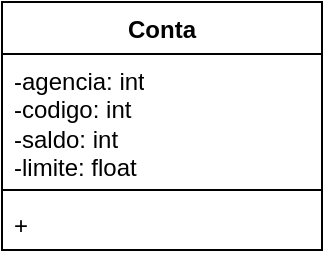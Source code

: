 <mxfile version="24.2.3" type="github">
  <diagram id="C5RBs43oDa-KdzZeNtuy" name="Page-1">
    <mxGraphModel dx="1050" dy="522" grid="1" gridSize="10" guides="1" tooltips="1" connect="1" arrows="1" fold="1" page="1" pageScale="1" pageWidth="827" pageHeight="1169" math="0" shadow="0">
      <root>
        <mxCell id="WIyWlLk6GJQsqaUBKTNV-0" />
        <mxCell id="WIyWlLk6GJQsqaUBKTNV-1" parent="WIyWlLk6GJQsqaUBKTNV-0" />
        <mxCell id="XK0hXgAbiwANAeqYQILz-0" value="Conta" style="swimlane;fontStyle=1;align=center;verticalAlign=top;childLayout=stackLayout;horizontal=1;startSize=26;horizontalStack=0;resizeParent=1;resizeParentMax=0;resizeLast=0;collapsible=1;marginBottom=0;whiteSpace=wrap;html=1;" vertex="1" parent="WIyWlLk6GJQsqaUBKTNV-1">
          <mxGeometry x="250" y="210" width="160" height="124" as="geometry" />
        </mxCell>
        <mxCell id="XK0hXgAbiwANAeqYQILz-1" value="-agencia: int&lt;div&gt;-codigo: int&lt;/div&gt;&lt;div&gt;-saldo: int&lt;/div&gt;&lt;div&gt;-limite: float&lt;/div&gt;" style="text;strokeColor=none;fillColor=none;align=left;verticalAlign=top;spacingLeft=4;spacingRight=4;overflow=hidden;rotatable=0;points=[[0,0.5],[1,0.5]];portConstraint=eastwest;whiteSpace=wrap;html=1;" vertex="1" parent="XK0hXgAbiwANAeqYQILz-0">
          <mxGeometry y="26" width="160" height="64" as="geometry" />
        </mxCell>
        <mxCell id="XK0hXgAbiwANAeqYQILz-2" value="" style="line;strokeWidth=1;fillColor=none;align=left;verticalAlign=middle;spacingTop=-1;spacingLeft=3;spacingRight=3;rotatable=0;labelPosition=right;points=[];portConstraint=eastwest;strokeColor=inherit;" vertex="1" parent="XK0hXgAbiwANAeqYQILz-0">
          <mxGeometry y="90" width="160" height="8" as="geometry" />
        </mxCell>
        <mxCell id="XK0hXgAbiwANAeqYQILz-3" value="+" style="text;strokeColor=none;fillColor=none;align=left;verticalAlign=top;spacingLeft=4;spacingRight=4;overflow=hidden;rotatable=0;points=[[0,0.5],[1,0.5]];portConstraint=eastwest;whiteSpace=wrap;html=1;" vertex="1" parent="XK0hXgAbiwANAeqYQILz-0">
          <mxGeometry y="98" width="160" height="26" as="geometry" />
        </mxCell>
      </root>
    </mxGraphModel>
  </diagram>
</mxfile>
